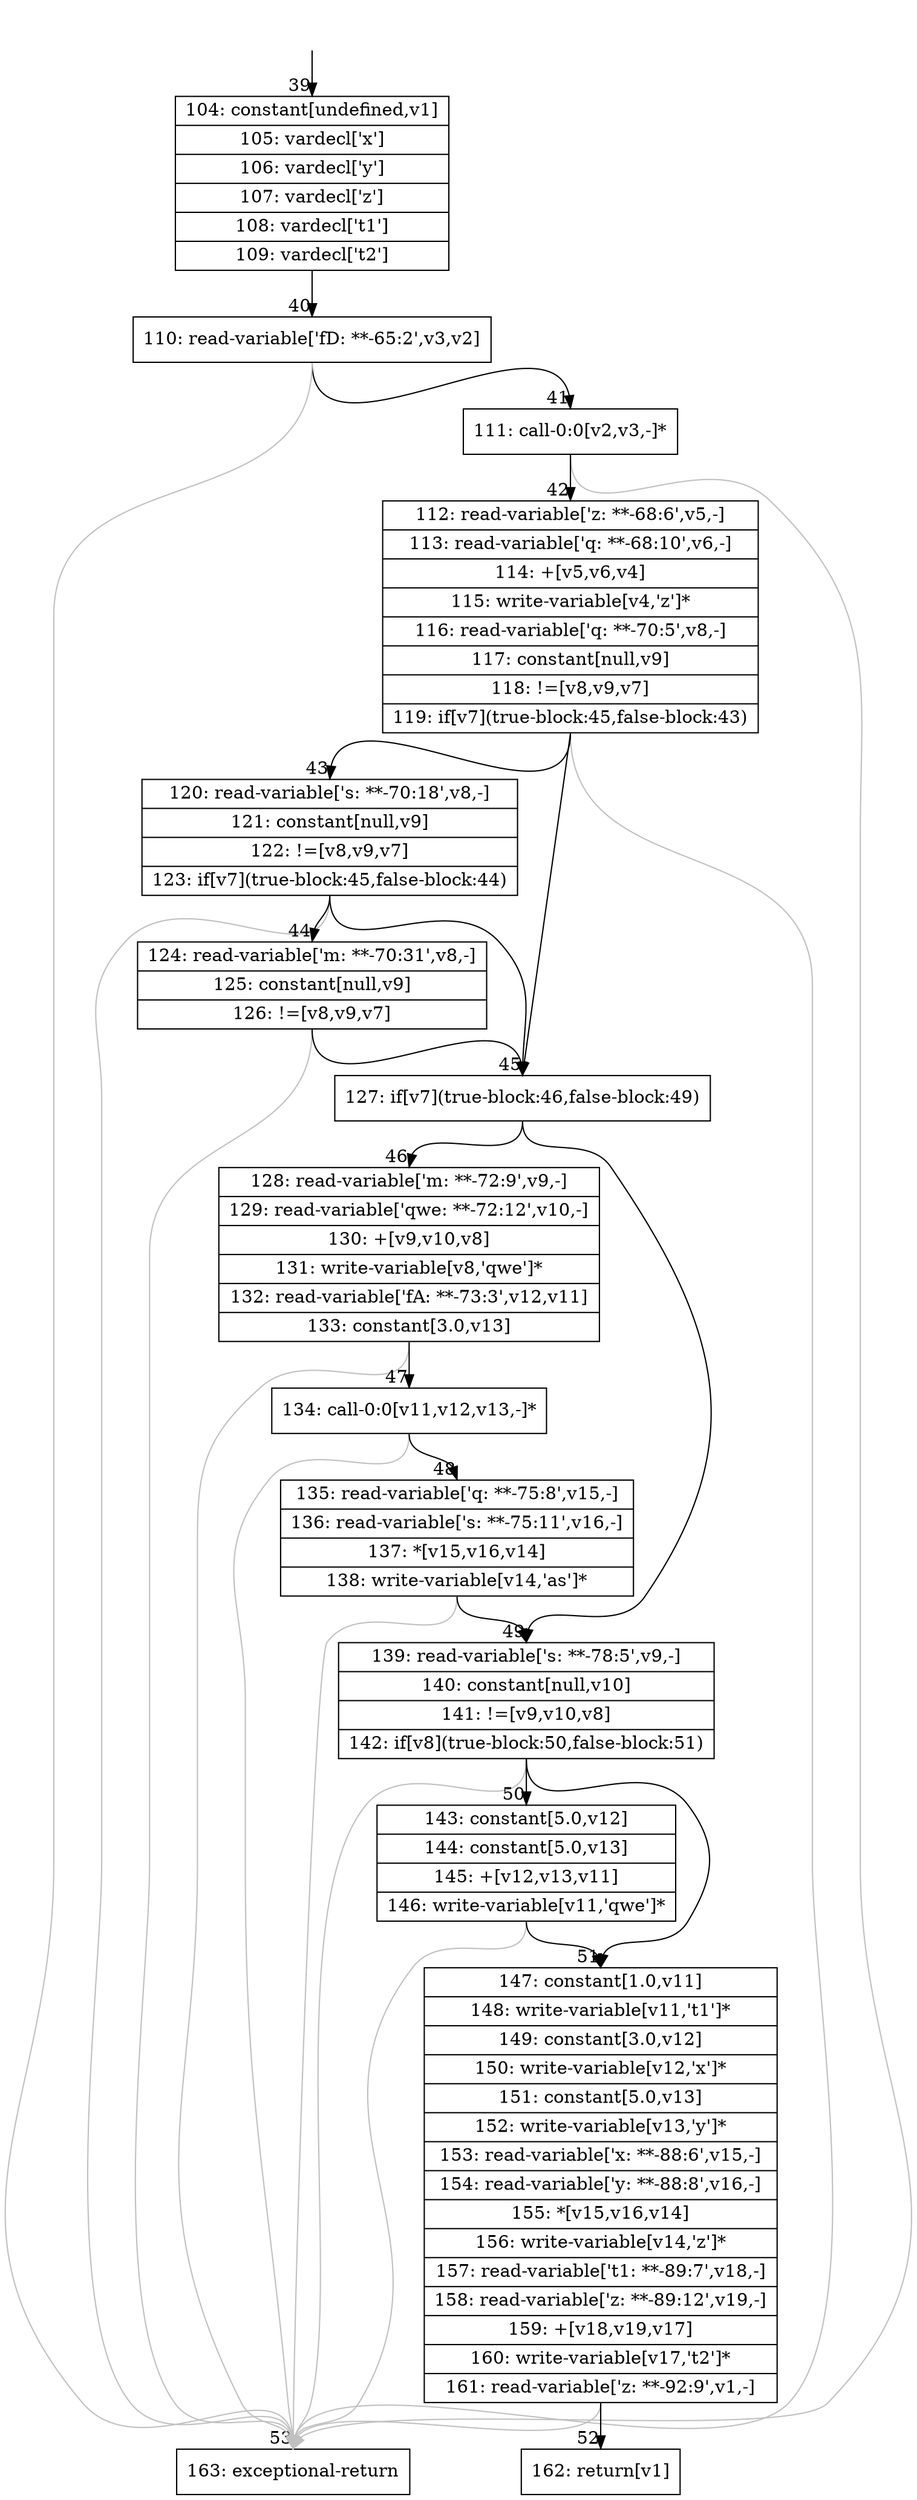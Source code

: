 digraph {
rankdir="TD"
BB_entry4[shape=none,label=""];
BB_entry4 -> BB39 [tailport=s, headport=n, headlabel="    39"]
BB39 [shape=record label="{104: constant[undefined,v1]|105: vardecl['x']|106: vardecl['y']|107: vardecl['z']|108: vardecl['t1']|109: vardecl['t2']}" ] 
BB39 -> BB40 [tailport=s, headport=n, headlabel="      40"]
BB40 [shape=record label="{110: read-variable['fD: **-65:2',v3,v2]}" ] 
BB40 -> BB41 [tailport=s, headport=n, headlabel="      41"]
BB40 -> BB53 [tailport=s, headport=n, color=gray, headlabel="      53"]
BB41 [shape=record label="{111: call-0:0[v2,v3,-]*}" ] 
BB41 -> BB42 [tailport=s, headport=n, headlabel="      42"]
BB41 -> BB53 [tailport=s, headport=n, color=gray]
BB42 [shape=record label="{112: read-variable['z: **-68:6',v5,-]|113: read-variable['q: **-68:10',v6,-]|114: +[v5,v6,v4]|115: write-variable[v4,'z']*|116: read-variable['q: **-70:5',v8,-]|117: constant[null,v9]|118: !=[v8,v9,v7]|119: if[v7](true-block:45,false-block:43)}" ] 
BB42 -> BB45 [tailport=s, headport=n, headlabel="      45"]
BB42 -> BB43 [tailport=s, headport=n, headlabel="      43"]
BB42 -> BB53 [tailport=s, headport=n, color=gray]
BB43 [shape=record label="{120: read-variable['s: **-70:18',v8,-]|121: constant[null,v9]|122: !=[v8,v9,v7]|123: if[v7](true-block:45,false-block:44)}" ] 
BB43 -> BB45 [tailport=s, headport=n]
BB43 -> BB44 [tailport=s, headport=n, headlabel="      44"]
BB43 -> BB53 [tailport=s, headport=n, color=gray]
BB44 [shape=record label="{124: read-variable['m: **-70:31',v8,-]|125: constant[null,v9]|126: !=[v8,v9,v7]}" ] 
BB44 -> BB45 [tailport=s, headport=n]
BB44 -> BB53 [tailport=s, headport=n, color=gray]
BB45 [shape=record label="{127: if[v7](true-block:46,false-block:49)}" ] 
BB45 -> BB46 [tailport=s, headport=n, headlabel="      46"]
BB45 -> BB49 [tailport=s, headport=n, headlabel="      49"]
BB46 [shape=record label="{128: read-variable['m: **-72:9',v9,-]|129: read-variable['qwe: **-72:12',v10,-]|130: +[v9,v10,v8]|131: write-variable[v8,'qwe']*|132: read-variable['fA: **-73:3',v12,v11]|133: constant[3.0,v13]}" ] 
BB46 -> BB47 [tailport=s, headport=n, headlabel="      47"]
BB46 -> BB53 [tailport=s, headport=n, color=gray]
BB47 [shape=record label="{134: call-0:0[v11,v12,v13,-]*}" ] 
BB47 -> BB48 [tailport=s, headport=n, headlabel="      48"]
BB47 -> BB53 [tailport=s, headport=n, color=gray]
BB48 [shape=record label="{135: read-variable['q: **-75:8',v15,-]|136: read-variable['s: **-75:11',v16,-]|137: *[v15,v16,v14]|138: write-variable[v14,'as']*}" ] 
BB48 -> BB49 [tailport=s, headport=n]
BB48 -> BB53 [tailport=s, headport=n, color=gray]
BB49 [shape=record label="{139: read-variable['s: **-78:5',v9,-]|140: constant[null,v10]|141: !=[v9,v10,v8]|142: if[v8](true-block:50,false-block:51)}" ] 
BB49 -> BB50 [tailport=s, headport=n, headlabel="      50"]
BB49 -> BB51 [tailport=s, headport=n, headlabel="      51"]
BB49 -> BB53 [tailport=s, headport=n, color=gray]
BB50 [shape=record label="{143: constant[5.0,v12]|144: constant[5.0,v13]|145: +[v12,v13,v11]|146: write-variable[v11,'qwe']*}" ] 
BB50 -> BB51 [tailport=s, headport=n]
BB50 -> BB53 [tailport=s, headport=n, color=gray]
BB51 [shape=record label="{147: constant[1.0,v11]|148: write-variable[v11,'t1']*|149: constant[3.0,v12]|150: write-variable[v12,'x']*|151: constant[5.0,v13]|152: write-variable[v13,'y']*|153: read-variable['x: **-88:6',v15,-]|154: read-variable['y: **-88:8',v16,-]|155: *[v15,v16,v14]|156: write-variable[v14,'z']*|157: read-variable['t1: **-89:7',v18,-]|158: read-variable['z: **-89:12',v19,-]|159: +[v18,v19,v17]|160: write-variable[v17,'t2']*|161: read-variable['z: **-92:9',v1,-]}" ] 
BB51 -> BB52 [tailport=s, headport=n, headlabel="      52"]
BB51 -> BB53 [tailport=s, headport=n, color=gray]
BB52 [shape=record label="{162: return[v1]}" ] 
BB53 [shape=record label="{163: exceptional-return}" ] 
}
